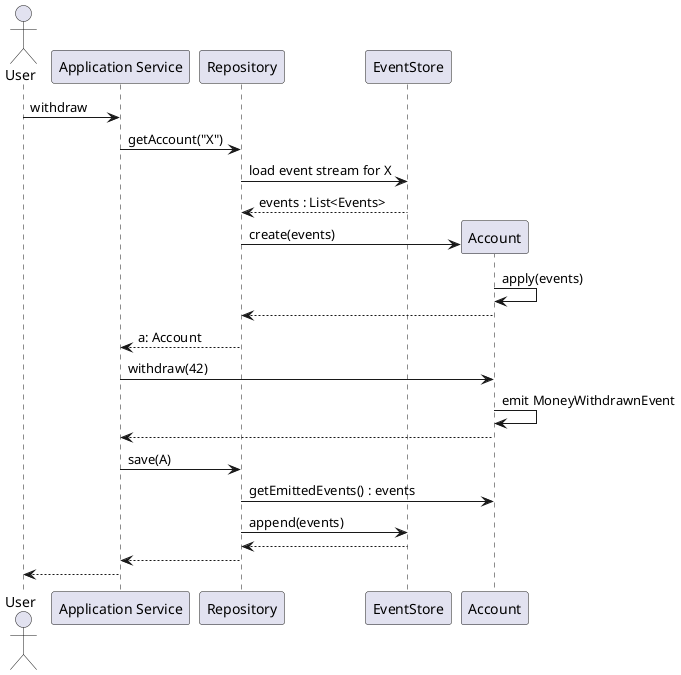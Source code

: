 @startuml

actor "User" as U
participant "Application Service" as AS
participant "Repository" as R
participant "EventStore" as ES

U -> AS: withdraw
AS -> R: getAccount("X")
R -> ES: load event stream for X
R <-- ES: events : List<Events>
create "Account" as A
R ->  A: create(events)
A -> A: apply(events)
R <-- A
AS <-- R: a: Account
AS -> A: withdraw(42)
A -> A: emit MoneyWithdrawnEvent
AS <-- A
AS -> R: save(A)
R -> A: getEmittedEvents() : events
R -> ES: append(events)
R <-- ES
AS <-- R
U <-- AS

@enduml